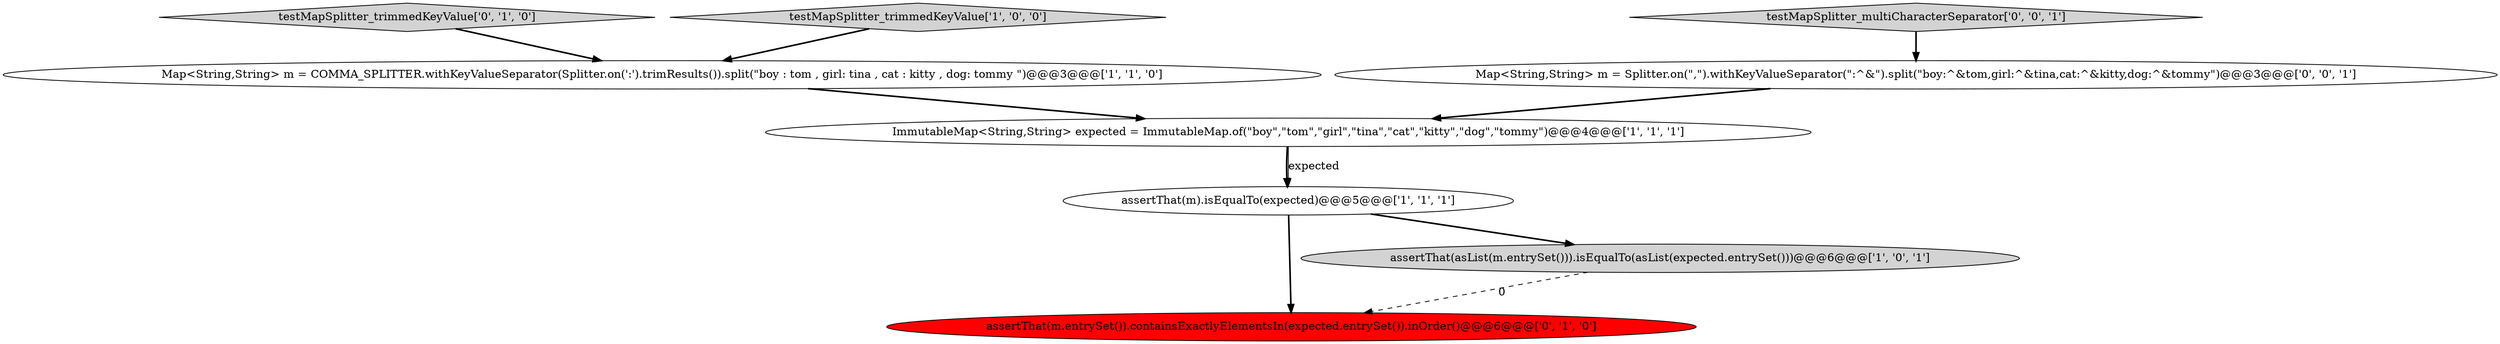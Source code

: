 digraph {
7 [style = filled, label = "Map<String,String> m = Splitter.on(\",\").withKeyValueSeparator(\":^&\").split(\"boy:^&tom,girl:^&tina,cat:^&kitty,dog:^&tommy\")@@@3@@@['0', '0', '1']", fillcolor = white, shape = ellipse image = "AAA0AAABBB3BBB"];
5 [style = filled, label = "assertThat(m.entrySet()).containsExactlyElementsIn(expected.entrySet()).inOrder()@@@6@@@['0', '1', '0']", fillcolor = red, shape = ellipse image = "AAA1AAABBB2BBB"];
8 [style = filled, label = "testMapSplitter_multiCharacterSeparator['0', '0', '1']", fillcolor = lightgray, shape = diamond image = "AAA0AAABBB3BBB"];
2 [style = filled, label = "ImmutableMap<String,String> expected = ImmutableMap.of(\"boy\",\"tom\",\"girl\",\"tina\",\"cat\",\"kitty\",\"dog\",\"tommy\")@@@4@@@['1', '1', '1']", fillcolor = white, shape = ellipse image = "AAA0AAABBB1BBB"];
6 [style = filled, label = "testMapSplitter_trimmedKeyValue['0', '1', '0']", fillcolor = lightgray, shape = diamond image = "AAA0AAABBB2BBB"];
3 [style = filled, label = "Map<String,String> m = COMMA_SPLITTER.withKeyValueSeparator(Splitter.on(':').trimResults()).split(\"boy : tom , girl: tina , cat : kitty , dog: tommy \")@@@3@@@['1', '1', '0']", fillcolor = white, shape = ellipse image = "AAA0AAABBB1BBB"];
1 [style = filled, label = "assertThat(asList(m.entrySet())).isEqualTo(asList(expected.entrySet()))@@@6@@@['1', '0', '1']", fillcolor = lightgray, shape = ellipse image = "AAA0AAABBB1BBB"];
4 [style = filled, label = "assertThat(m).isEqualTo(expected)@@@5@@@['1', '1', '1']", fillcolor = white, shape = ellipse image = "AAA0AAABBB1BBB"];
0 [style = filled, label = "testMapSplitter_trimmedKeyValue['1', '0', '0']", fillcolor = lightgray, shape = diamond image = "AAA0AAABBB1BBB"];
0->3 [style = bold, label=""];
6->3 [style = bold, label=""];
4->1 [style = bold, label=""];
1->5 [style = dashed, label="0"];
3->2 [style = bold, label=""];
2->4 [style = bold, label=""];
4->5 [style = bold, label=""];
7->2 [style = bold, label=""];
2->4 [style = solid, label="expected"];
8->7 [style = bold, label=""];
}
